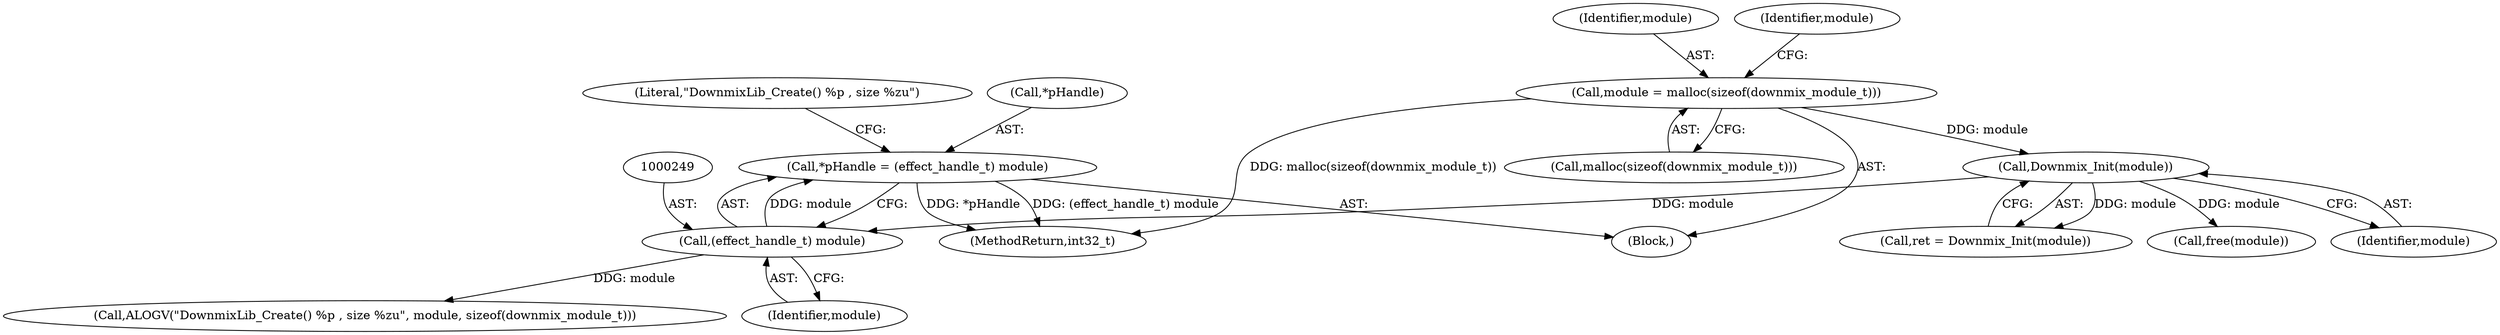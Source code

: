 digraph "0_Android_aeea52da00d210587fb3ed895de3d5f2e0264c88@pointer" {
"1000245" [label="(Call,*pHandle = (effect_handle_t) module)"];
"1000248" [label="(Call,(effect_handle_t) module)"];
"1000232" [label="(Call,Downmix_Init(module))"];
"1000212" [label="(Call,module = malloc(sizeof(downmix_module_t)))"];
"1000251" [label="(Call,ALOGV(\"DownmixLib_Create() %p , size %zu\", module, sizeof(downmix_module_t)))"];
"1000213" [label="(Identifier,module)"];
"1000246" [label="(Call,*pHandle)"];
"1000232" [label="(Call,Downmix_Init(module))"];
"1000219" [label="(Identifier,module)"];
"1000105" [label="(Block,)"];
"1000230" [label="(Call,ret = Downmix_Init(module))"];
"1000258" [label="(MethodReturn,int32_t)"];
"1000212" [label="(Call,module = malloc(sizeof(downmix_module_t)))"];
"1000252" [label="(Literal,\"DownmixLib_Create() %p , size %zu\")"];
"1000214" [label="(Call,malloc(sizeof(downmix_module_t)))"];
"1000245" [label="(Call,*pHandle = (effect_handle_t) module)"];
"1000241" [label="(Call,free(module))"];
"1000233" [label="(Identifier,module)"];
"1000250" [label="(Identifier,module)"];
"1000248" [label="(Call,(effect_handle_t) module)"];
"1000245" -> "1000105"  [label="AST: "];
"1000245" -> "1000248"  [label="CFG: "];
"1000246" -> "1000245"  [label="AST: "];
"1000248" -> "1000245"  [label="AST: "];
"1000252" -> "1000245"  [label="CFG: "];
"1000245" -> "1000258"  [label="DDG: (effect_handle_t) module"];
"1000245" -> "1000258"  [label="DDG: *pHandle"];
"1000248" -> "1000245"  [label="DDG: module"];
"1000248" -> "1000250"  [label="CFG: "];
"1000249" -> "1000248"  [label="AST: "];
"1000250" -> "1000248"  [label="AST: "];
"1000232" -> "1000248"  [label="DDG: module"];
"1000248" -> "1000251"  [label="DDG: module"];
"1000232" -> "1000230"  [label="AST: "];
"1000232" -> "1000233"  [label="CFG: "];
"1000233" -> "1000232"  [label="AST: "];
"1000230" -> "1000232"  [label="CFG: "];
"1000232" -> "1000230"  [label="DDG: module"];
"1000212" -> "1000232"  [label="DDG: module"];
"1000232" -> "1000241"  [label="DDG: module"];
"1000212" -> "1000105"  [label="AST: "];
"1000212" -> "1000214"  [label="CFG: "];
"1000213" -> "1000212"  [label="AST: "];
"1000214" -> "1000212"  [label="AST: "];
"1000219" -> "1000212"  [label="CFG: "];
"1000212" -> "1000258"  [label="DDG: malloc(sizeof(downmix_module_t))"];
}
